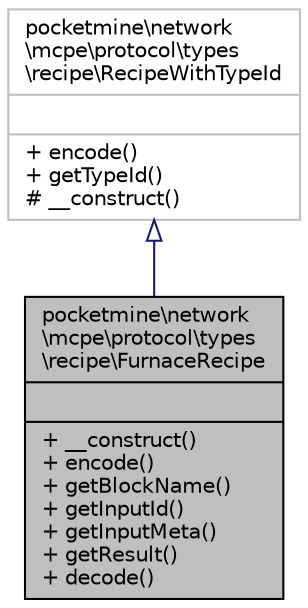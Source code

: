 digraph "pocketmine\network\mcpe\protocol\types\recipe\FurnaceRecipe"
{
 // INTERACTIVE_SVG=YES
 // LATEX_PDF_SIZE
  edge [fontname="Helvetica",fontsize="10",labelfontname="Helvetica",labelfontsize="10"];
  node [fontname="Helvetica",fontsize="10",shape=record];
  Node1 [label="{pocketmine\\network\l\\mcpe\\protocol\\types\l\\recipe\\FurnaceRecipe\n||+ __construct()\l+ encode()\l+ getBlockName()\l+ getInputId()\l+ getInputMeta()\l+ getResult()\l+ decode()\l}",height=0.2,width=0.4,color="black", fillcolor="grey75", style="filled", fontcolor="black",tooltip=" "];
  Node2 -> Node1 [dir="back",color="midnightblue",fontsize="10",style="solid",arrowtail="onormal",fontname="Helvetica"];
  Node2 [label="{pocketmine\\network\l\\mcpe\\protocol\\types\l\\recipe\\RecipeWithTypeId\n||+ encode()\l+ getTypeId()\l# __construct()\l}",height=0.2,width=0.4,color="grey75", fillcolor="white", style="filled",URL="$dc/d76/classpocketmine_1_1network_1_1mcpe_1_1protocol_1_1types_1_1recipe_1_1_recipe_with_type_id.html",tooltip=" "];
}

